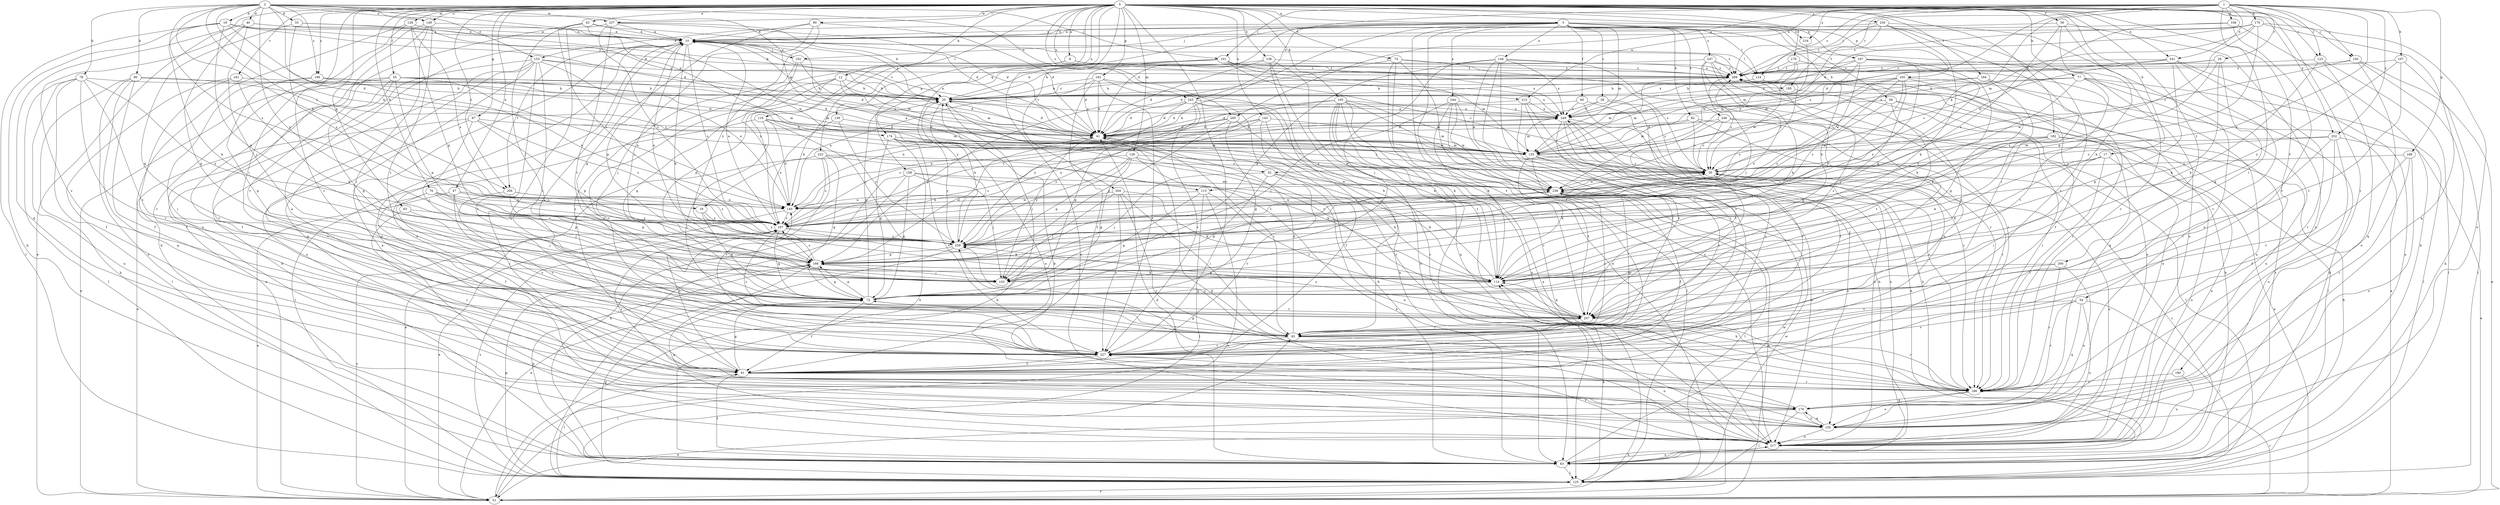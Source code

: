 strict digraph  {
0;
1;
2;
3;
8;
10;
12;
17;
18;
19;
20;
26;
28;
30;
32;
33;
40;
41;
43;
47;
51;
54;
55;
56;
58;
60;
61;
63;
67;
72;
74;
76;
77;
78;
80;
82;
83;
90;
93;
100;
101;
102;
103;
105;
107;
108;
113;
114;
116;
123;
124;
125;
126;
128;
135;
138;
139;
143;
144;
145;
149;
153;
155;
158;
162;
165;
166;
167;
168;
170;
174;
176;
179;
180;
181;
182;
184;
185;
186;
196;
197;
200;
204;
206;
207;
213;
216;
217;
223;
227;
237;
238;
241;
243;
244;
246;
247;
249;
250;
252;
259;
265;
269;
0 -> 3  [label=a];
0 -> 8  [label=a];
0 -> 12  [label=b];
0 -> 17  [label=b];
0 -> 43  [label=e];
0 -> 47  [label=e];
0 -> 51  [label=e];
0 -> 54  [label=f];
0 -> 55  [label=f];
0 -> 56  [label=f];
0 -> 63  [label=g];
0 -> 67  [label=g];
0 -> 74  [label=h];
0 -> 76  [label=h];
0 -> 77  [label=h];
0 -> 90  [label=i];
0 -> 93  [label=i];
0 -> 100  [label=j];
0 -> 105  [label=k];
0 -> 116  [label=l];
0 -> 123  [label=l];
0 -> 126  [label=m];
0 -> 128  [label=m];
0 -> 138  [label=n];
0 -> 139  [label=n];
0 -> 143  [label=n];
0 -> 149  [label=o];
0 -> 158  [label=p];
0 -> 162  [label=p];
0 -> 165  [label=p];
0 -> 167  [label=q];
0 -> 179  [label=r];
0 -> 180  [label=r];
0 -> 181  [label=r];
0 -> 182  [label=r];
0 -> 184  [label=r];
0 -> 196  [label=s];
0 -> 200  [label=t];
0 -> 204  [label=t];
0 -> 206  [label=t];
0 -> 213  [label=u];
0 -> 223  [label=v];
0 -> 227  [label=v];
0 -> 237  [label=w];
0 -> 241  [label=x];
0 -> 250  [label=y];
0 -> 252  [label=y];
0 -> 265  [label=z];
1 -> 26  [label=c];
1 -> 32  [label=d];
1 -> 93  [label=i];
1 -> 100  [label=j];
1 -> 101  [label=j];
1 -> 107  [label=k];
1 -> 108  [label=k];
1 -> 113  [label=k];
1 -> 123  [label=l];
1 -> 124  [label=l];
1 -> 168  [label=q];
1 -> 170  [label=q];
1 -> 185  [label=r];
1 -> 213  [label=u];
1 -> 216  [label=u];
1 -> 241  [label=x];
1 -> 243  [label=x];
1 -> 252  [label=y];
1 -> 259  [label=y];
1 -> 265  [label=z];
1 -> 269  [label=z];
2 -> 18  [label=b];
2 -> 19  [label=b];
2 -> 32  [label=d];
2 -> 33  [label=d];
2 -> 40  [label=d];
2 -> 78  [label=h];
2 -> 80  [label=h];
2 -> 101  [label=j];
2 -> 113  [label=k];
2 -> 135  [label=m];
2 -> 149  [label=o];
2 -> 153  [label=o];
2 -> 174  [label=q];
2 -> 196  [label=s];
2 -> 197  [label=s];
2 -> 206  [label=t];
2 -> 237  [label=w];
2 -> 243  [label=x];
2 -> 259  [label=y];
3 -> 10  [label=a];
3 -> 19  [label=b];
3 -> 28  [label=c];
3 -> 41  [label=d];
3 -> 51  [label=e];
3 -> 58  [label=f];
3 -> 60  [label=f];
3 -> 61  [label=f];
3 -> 82  [label=h];
3 -> 102  [label=j];
3 -> 114  [label=k];
3 -> 124  [label=l];
3 -> 135  [label=m];
3 -> 144  [label=n];
3 -> 153  [label=o];
3 -> 174  [label=q];
3 -> 216  [label=u];
3 -> 217  [label=u];
3 -> 244  [label=x];
3 -> 246  [label=x];
3 -> 247  [label=x];
8 -> 61  [label=f];
8 -> 185  [label=r];
8 -> 197  [label=s];
8 -> 269  [label=z];
10 -> 102  [label=j];
10 -> 114  [label=k];
10 -> 124  [label=l];
10 -> 155  [label=o];
10 -> 166  [label=p];
10 -> 197  [label=s];
10 -> 206  [label=t];
10 -> 269  [label=z];
12 -> 20  [label=b];
12 -> 41  [label=d];
12 -> 72  [label=g];
12 -> 135  [label=m];
12 -> 166  [label=p];
12 -> 227  [label=v];
17 -> 30  [label=c];
17 -> 93  [label=i];
17 -> 114  [label=k];
17 -> 186  [label=r];
17 -> 217  [label=u];
18 -> 10  [label=a];
18 -> 41  [label=d];
18 -> 83  [label=h];
18 -> 114  [label=k];
18 -> 125  [label=l];
18 -> 166  [label=p];
18 -> 238  [label=w];
18 -> 269  [label=z];
19 -> 72  [label=g];
19 -> 197  [label=s];
19 -> 259  [label=y];
20 -> 10  [label=a];
20 -> 41  [label=d];
20 -> 155  [label=o];
20 -> 207  [label=t];
20 -> 249  [label=x];
20 -> 269  [label=z];
26 -> 72  [label=g];
26 -> 114  [label=k];
26 -> 135  [label=m];
26 -> 197  [label=s];
26 -> 269  [label=z];
28 -> 30  [label=c];
28 -> 41  [label=d];
28 -> 61  [label=f];
28 -> 249  [label=x];
30 -> 10  [label=a];
30 -> 207  [label=t];
30 -> 217  [label=u];
30 -> 238  [label=w];
32 -> 72  [label=g];
32 -> 103  [label=j];
32 -> 114  [label=k];
32 -> 227  [label=v];
32 -> 238  [label=w];
33 -> 10  [label=a];
33 -> 20  [label=b];
33 -> 72  [label=g];
33 -> 197  [label=s];
40 -> 10  [label=a];
40 -> 20  [label=b];
40 -> 72  [label=g];
40 -> 103  [label=j];
40 -> 176  [label=q];
40 -> 227  [label=v];
41 -> 10  [label=a];
41 -> 93  [label=i];
41 -> 103  [label=j];
41 -> 135  [label=m];
43 -> 10  [label=a];
43 -> 41  [label=d];
43 -> 103  [label=j];
43 -> 197  [label=s];
43 -> 227  [label=v];
43 -> 238  [label=w];
47 -> 51  [label=e];
47 -> 103  [label=j];
47 -> 145  [label=n];
47 -> 227  [label=v];
47 -> 259  [label=y];
51 -> 20  [label=b];
51 -> 93  [label=i];
51 -> 186  [label=r];
51 -> 197  [label=s];
54 -> 125  [label=l];
54 -> 176  [label=q];
54 -> 186  [label=r];
54 -> 207  [label=t];
54 -> 217  [label=u];
54 -> 227  [label=v];
55 -> 20  [label=b];
55 -> 41  [label=d];
55 -> 51  [label=e];
55 -> 61  [label=f];
55 -> 72  [label=g];
55 -> 135  [label=m];
55 -> 145  [label=n];
55 -> 166  [label=p];
55 -> 227  [label=v];
56 -> 10  [label=a];
56 -> 114  [label=k];
56 -> 155  [label=o];
56 -> 186  [label=r];
56 -> 197  [label=s];
58 -> 125  [label=l];
58 -> 186  [label=r];
58 -> 197  [label=s];
58 -> 207  [label=t];
58 -> 249  [label=x];
60 -> 41  [label=d];
60 -> 83  [label=h];
60 -> 186  [label=r];
60 -> 249  [label=x];
61 -> 10  [label=a];
61 -> 30  [label=c];
61 -> 72  [label=g];
61 -> 125  [label=l];
61 -> 145  [label=n];
61 -> 186  [label=r];
63 -> 103  [label=j];
63 -> 186  [label=r];
63 -> 197  [label=s];
67 -> 41  [label=d];
67 -> 51  [label=e];
67 -> 103  [label=j];
67 -> 166  [label=p];
67 -> 197  [label=s];
67 -> 227  [label=v];
72 -> 20  [label=b];
72 -> 61  [label=f];
72 -> 166  [label=p];
72 -> 207  [label=t];
72 -> 269  [label=z];
74 -> 30  [label=c];
74 -> 41  [label=d];
74 -> 51  [label=e];
74 -> 207  [label=t];
74 -> 217  [label=u];
74 -> 269  [label=z];
76 -> 61  [label=f];
76 -> 93  [label=i];
76 -> 145  [label=n];
76 -> 166  [label=p];
76 -> 197  [label=s];
76 -> 259  [label=y];
77 -> 20  [label=b];
77 -> 83  [label=h];
77 -> 125  [label=l];
77 -> 207  [label=t];
77 -> 217  [label=u];
77 -> 249  [label=x];
77 -> 259  [label=y];
78 -> 20  [label=b];
78 -> 61  [label=f];
78 -> 125  [label=l];
78 -> 207  [label=t];
78 -> 217  [label=u];
78 -> 227  [label=v];
78 -> 259  [label=y];
80 -> 20  [label=b];
80 -> 30  [label=c];
80 -> 61  [label=f];
80 -> 83  [label=h];
80 -> 155  [label=o];
80 -> 176  [label=q];
82 -> 30  [label=c];
82 -> 41  [label=d];
82 -> 135  [label=m];
82 -> 186  [label=r];
82 -> 227  [label=v];
83 -> 30  [label=c];
83 -> 41  [label=d];
83 -> 61  [label=f];
83 -> 72  [label=g];
83 -> 125  [label=l];
83 -> 166  [label=p];
83 -> 217  [label=u];
83 -> 238  [label=w];
83 -> 269  [label=z];
90 -> 10  [label=a];
90 -> 41  [label=d];
90 -> 72  [label=g];
90 -> 103  [label=j];
90 -> 259  [label=y];
93 -> 41  [label=d];
93 -> 72  [label=g];
93 -> 197  [label=s];
93 -> 217  [label=u];
93 -> 227  [label=v];
93 -> 259  [label=y];
100 -> 51  [label=e];
100 -> 83  [label=h];
100 -> 176  [label=q];
100 -> 238  [label=w];
100 -> 269  [label=z];
101 -> 30  [label=c];
101 -> 41  [label=d];
101 -> 135  [label=m];
101 -> 217  [label=u];
101 -> 249  [label=x];
101 -> 259  [label=y];
101 -> 269  [label=z];
102 -> 10  [label=a];
102 -> 103  [label=j];
102 -> 135  [label=m];
102 -> 145  [label=n];
102 -> 269  [label=z];
105 -> 114  [label=k];
105 -> 125  [label=l];
105 -> 135  [label=m];
105 -> 145  [label=n];
105 -> 186  [label=r];
105 -> 197  [label=s];
105 -> 207  [label=t];
105 -> 217  [label=u];
105 -> 238  [label=w];
105 -> 249  [label=x];
107 -> 125  [label=l];
107 -> 207  [label=t];
107 -> 259  [label=y];
107 -> 269  [label=z];
108 -> 10  [label=a];
108 -> 83  [label=h];
108 -> 227  [label=v];
108 -> 238  [label=w];
113 -> 51  [label=e];
113 -> 72  [label=g];
113 -> 125  [label=l];
113 -> 145  [label=n];
113 -> 207  [label=t];
114 -> 20  [label=b];
114 -> 72  [label=g];
114 -> 166  [label=p];
116 -> 41  [label=d];
116 -> 93  [label=i];
116 -> 125  [label=l];
116 -> 135  [label=m];
116 -> 145  [label=n];
116 -> 259  [label=y];
123 -> 114  [label=k];
123 -> 125  [label=l];
123 -> 155  [label=o];
123 -> 269  [label=z];
124 -> 20  [label=b];
124 -> 83  [label=h];
124 -> 197  [label=s];
124 -> 217  [label=u];
125 -> 51  [label=e];
125 -> 114  [label=k];
125 -> 166  [label=p];
125 -> 197  [label=s];
125 -> 238  [label=w];
126 -> 30  [label=c];
126 -> 72  [label=g];
126 -> 83  [label=h];
126 -> 166  [label=p];
126 -> 197  [label=s];
126 -> 217  [label=u];
126 -> 259  [label=y];
128 -> 10  [label=a];
128 -> 83  [label=h];
128 -> 166  [label=p];
128 -> 186  [label=r];
128 -> 197  [label=s];
135 -> 30  [label=c];
135 -> 114  [label=k];
135 -> 155  [label=o];
135 -> 207  [label=t];
135 -> 217  [label=u];
138 -> 20  [label=b];
138 -> 41  [label=d];
138 -> 83  [label=h];
138 -> 93  [label=i];
138 -> 217  [label=u];
138 -> 269  [label=z];
139 -> 41  [label=d];
139 -> 197  [label=s];
139 -> 259  [label=y];
143 -> 41  [label=d];
143 -> 61  [label=f];
143 -> 135  [label=m];
143 -> 186  [label=r];
143 -> 197  [label=s];
143 -> 259  [label=y];
144 -> 93  [label=i];
144 -> 103  [label=j];
144 -> 166  [label=p];
144 -> 186  [label=r];
144 -> 227  [label=v];
144 -> 238  [label=w];
144 -> 249  [label=x];
144 -> 269  [label=z];
145 -> 20  [label=b];
145 -> 51  [label=e];
145 -> 197  [label=s];
145 -> 238  [label=w];
149 -> 10  [label=a];
149 -> 93  [label=i];
149 -> 155  [label=o];
149 -> 207  [label=t];
149 -> 227  [label=v];
153 -> 41  [label=d];
153 -> 51  [label=e];
153 -> 83  [label=h];
153 -> 145  [label=n];
153 -> 176  [label=q];
153 -> 207  [label=t];
153 -> 217  [label=u];
153 -> 227  [label=v];
153 -> 269  [label=z];
155 -> 10  [label=a];
155 -> 20  [label=b];
155 -> 176  [label=q];
155 -> 217  [label=u];
158 -> 72  [label=g];
158 -> 83  [label=h];
158 -> 103  [label=j];
158 -> 114  [label=k];
158 -> 125  [label=l];
158 -> 238  [label=w];
162 -> 20  [label=b];
162 -> 41  [label=d];
162 -> 61  [label=f];
162 -> 83  [label=h];
162 -> 145  [label=n];
162 -> 227  [label=v];
162 -> 249  [label=x];
165 -> 20  [label=b];
165 -> 30  [label=c];
165 -> 51  [label=e];
165 -> 72  [label=g];
165 -> 103  [label=j];
165 -> 197  [label=s];
165 -> 249  [label=x];
165 -> 259  [label=y];
166 -> 41  [label=d];
166 -> 72  [label=g];
166 -> 103  [label=j];
166 -> 114  [label=k];
166 -> 197  [label=s];
167 -> 114  [label=k];
167 -> 135  [label=m];
167 -> 166  [label=p];
167 -> 238  [label=w];
167 -> 249  [label=x];
167 -> 259  [label=y];
167 -> 269  [label=z];
168 -> 30  [label=c];
168 -> 61  [label=f];
168 -> 155  [label=o];
168 -> 186  [label=r];
170 -> 10  [label=a];
170 -> 30  [label=c];
170 -> 41  [label=d];
170 -> 135  [label=m];
170 -> 155  [label=o];
170 -> 166  [label=p];
170 -> 176  [label=q];
170 -> 269  [label=z];
174 -> 30  [label=c];
174 -> 72  [label=g];
174 -> 83  [label=h];
174 -> 135  [label=m];
174 -> 227  [label=v];
174 -> 238  [label=w];
174 -> 259  [label=y];
176 -> 51  [label=e];
176 -> 125  [label=l];
176 -> 155  [label=o];
176 -> 259  [label=y];
179 -> 217  [label=u];
179 -> 238  [label=w];
179 -> 249  [label=x];
179 -> 269  [label=z];
180 -> 186  [label=r];
180 -> 217  [label=u];
181 -> 20  [label=b];
181 -> 61  [label=f];
181 -> 114  [label=k];
181 -> 125  [label=l];
182 -> 83  [label=h];
182 -> 114  [label=k];
182 -> 135  [label=m];
182 -> 166  [label=p];
182 -> 197  [label=s];
182 -> 217  [label=u];
184 -> 20  [label=b];
184 -> 30  [label=c];
184 -> 114  [label=k];
184 -> 186  [label=r];
185 -> 135  [label=m];
185 -> 176  [label=q];
186 -> 114  [label=k];
186 -> 155  [label=o];
186 -> 176  [label=q];
196 -> 20  [label=b];
196 -> 72  [label=g];
196 -> 93  [label=i];
196 -> 135  [label=m];
196 -> 145  [label=n];
197 -> 10  [label=a];
197 -> 30  [label=c];
197 -> 72  [label=g];
197 -> 114  [label=k];
197 -> 186  [label=r];
197 -> 249  [label=x];
197 -> 259  [label=y];
200 -> 103  [label=j];
200 -> 155  [label=o];
200 -> 186  [label=r];
200 -> 207  [label=t];
204 -> 93  [label=i];
204 -> 103  [label=j];
204 -> 114  [label=k];
204 -> 145  [label=n];
204 -> 186  [label=r];
204 -> 227  [label=v];
206 -> 145  [label=n];
206 -> 166  [label=p];
206 -> 197  [label=s];
206 -> 227  [label=v];
207 -> 93  [label=i];
207 -> 114  [label=k];
207 -> 186  [label=r];
207 -> 259  [label=y];
207 -> 269  [label=z];
213 -> 41  [label=d];
213 -> 61  [label=f];
213 -> 83  [label=h];
213 -> 93  [label=i];
213 -> 249  [label=x];
216 -> 135  [label=m];
217 -> 10  [label=a];
217 -> 41  [label=d];
217 -> 83  [label=h];
217 -> 166  [label=p];
217 -> 227  [label=v];
217 -> 249  [label=x];
223 -> 30  [label=c];
223 -> 51  [label=e];
223 -> 72  [label=g];
223 -> 114  [label=k];
223 -> 197  [label=s];
223 -> 227  [label=v];
227 -> 10  [label=a];
227 -> 61  [label=f];
227 -> 238  [label=w];
237 -> 10  [label=a];
237 -> 20  [label=b];
237 -> 41  [label=d];
237 -> 176  [label=q];
237 -> 197  [label=s];
237 -> 207  [label=t];
238 -> 10  [label=a];
238 -> 51  [label=e];
238 -> 61  [label=f];
238 -> 93  [label=i];
238 -> 103  [label=j];
238 -> 125  [label=l];
238 -> 145  [label=n];
241 -> 20  [label=b];
241 -> 30  [label=c];
241 -> 72  [label=g];
241 -> 186  [label=r];
241 -> 217  [label=u];
241 -> 227  [label=v];
241 -> 269  [label=z];
243 -> 41  [label=d];
243 -> 72  [label=g];
243 -> 83  [label=h];
243 -> 114  [label=k];
243 -> 166  [label=p];
243 -> 227  [label=v];
243 -> 249  [label=x];
243 -> 259  [label=y];
244 -> 93  [label=i];
244 -> 103  [label=j];
244 -> 114  [label=k];
244 -> 125  [label=l];
244 -> 238  [label=w];
244 -> 249  [label=x];
246 -> 30  [label=c];
246 -> 41  [label=d];
246 -> 51  [label=e];
246 -> 125  [label=l];
246 -> 207  [label=t];
247 -> 20  [label=b];
247 -> 93  [label=i];
247 -> 103  [label=j];
247 -> 114  [label=k];
247 -> 186  [label=r];
247 -> 217  [label=u];
247 -> 269  [label=z];
249 -> 41  [label=d];
249 -> 83  [label=h];
249 -> 135  [label=m];
249 -> 186  [label=r];
249 -> 207  [label=t];
249 -> 217  [label=u];
249 -> 227  [label=v];
250 -> 10  [label=a];
250 -> 93  [label=i];
250 -> 114  [label=k];
250 -> 155  [label=o];
250 -> 227  [label=v];
250 -> 238  [label=w];
250 -> 269  [label=z];
252 -> 30  [label=c];
252 -> 51  [label=e];
252 -> 93  [label=i];
252 -> 135  [label=m];
252 -> 155  [label=o];
252 -> 227  [label=v];
259 -> 10  [label=a];
259 -> 20  [label=b];
259 -> 30  [label=c];
259 -> 51  [label=e];
259 -> 166  [label=p];
259 -> 269  [label=z];
265 -> 41  [label=d];
265 -> 72  [label=g];
265 -> 145  [label=n];
265 -> 166  [label=p];
265 -> 186  [label=r];
269 -> 20  [label=b];
269 -> 30  [label=c];
269 -> 61  [label=f];
269 -> 135  [label=m];
}
